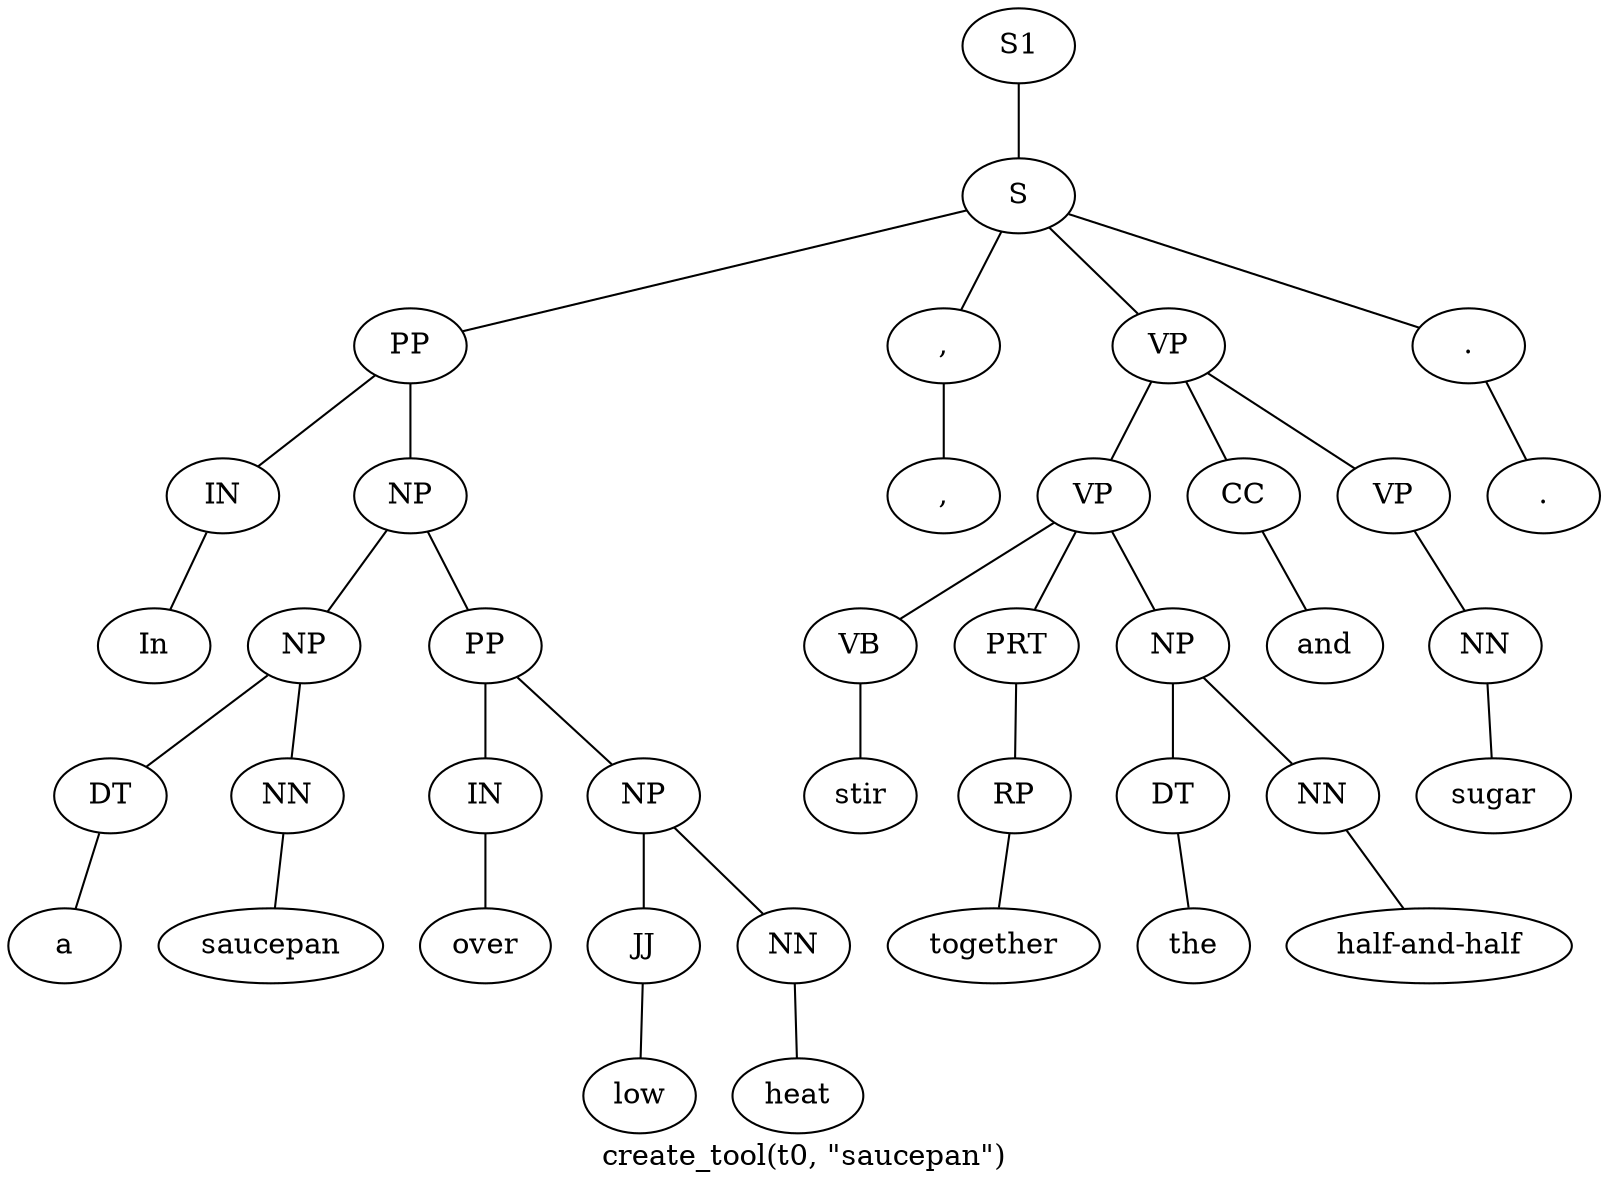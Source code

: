 graph SyntaxGraph {
	label = "create_tool(t0, \"saucepan\")";
	Node0 [label="S1"];
	Node1 [label="S"];
	Node2 [label="PP"];
	Node3 [label="IN"];
	Node4 [label="In"];
	Node5 [label="NP"];
	Node6 [label="NP"];
	Node7 [label="DT"];
	Node8 [label="a"];
	Node9 [label="NN"];
	Node10 [label="saucepan"];
	Node11 [label="PP"];
	Node12 [label="IN"];
	Node13 [label="over"];
	Node14 [label="NP"];
	Node15 [label="JJ"];
	Node16 [label="low"];
	Node17 [label="NN"];
	Node18 [label="heat"];
	Node19 [label=","];
	Node20 [label=","];
	Node21 [label="VP"];
	Node22 [label="VP"];
	Node23 [label="VB"];
	Node24 [label="stir"];
	Node25 [label="PRT"];
	Node26 [label="RP"];
	Node27 [label="together"];
	Node28 [label="NP"];
	Node29 [label="DT"];
	Node30 [label="the"];
	Node31 [label="NN"];
	Node32 [label="half-and-half"];
	Node33 [label="CC"];
	Node34 [label="and"];
	Node35 [label="VP"];
	Node36 [label="NN"];
	Node37 [label="sugar"];
	Node38 [label="."];
	Node39 [label="."];

	Node0 -- Node1;
	Node1 -- Node2;
	Node1 -- Node19;
	Node1 -- Node21;
	Node1 -- Node38;
	Node2 -- Node3;
	Node2 -- Node5;
	Node3 -- Node4;
	Node5 -- Node6;
	Node5 -- Node11;
	Node6 -- Node7;
	Node6 -- Node9;
	Node7 -- Node8;
	Node9 -- Node10;
	Node11 -- Node12;
	Node11 -- Node14;
	Node12 -- Node13;
	Node14 -- Node15;
	Node14 -- Node17;
	Node15 -- Node16;
	Node17 -- Node18;
	Node19 -- Node20;
	Node21 -- Node22;
	Node21 -- Node33;
	Node21 -- Node35;
	Node22 -- Node23;
	Node22 -- Node25;
	Node22 -- Node28;
	Node23 -- Node24;
	Node25 -- Node26;
	Node26 -- Node27;
	Node28 -- Node29;
	Node28 -- Node31;
	Node29 -- Node30;
	Node31 -- Node32;
	Node33 -- Node34;
	Node35 -- Node36;
	Node36 -- Node37;
	Node38 -- Node39;
}